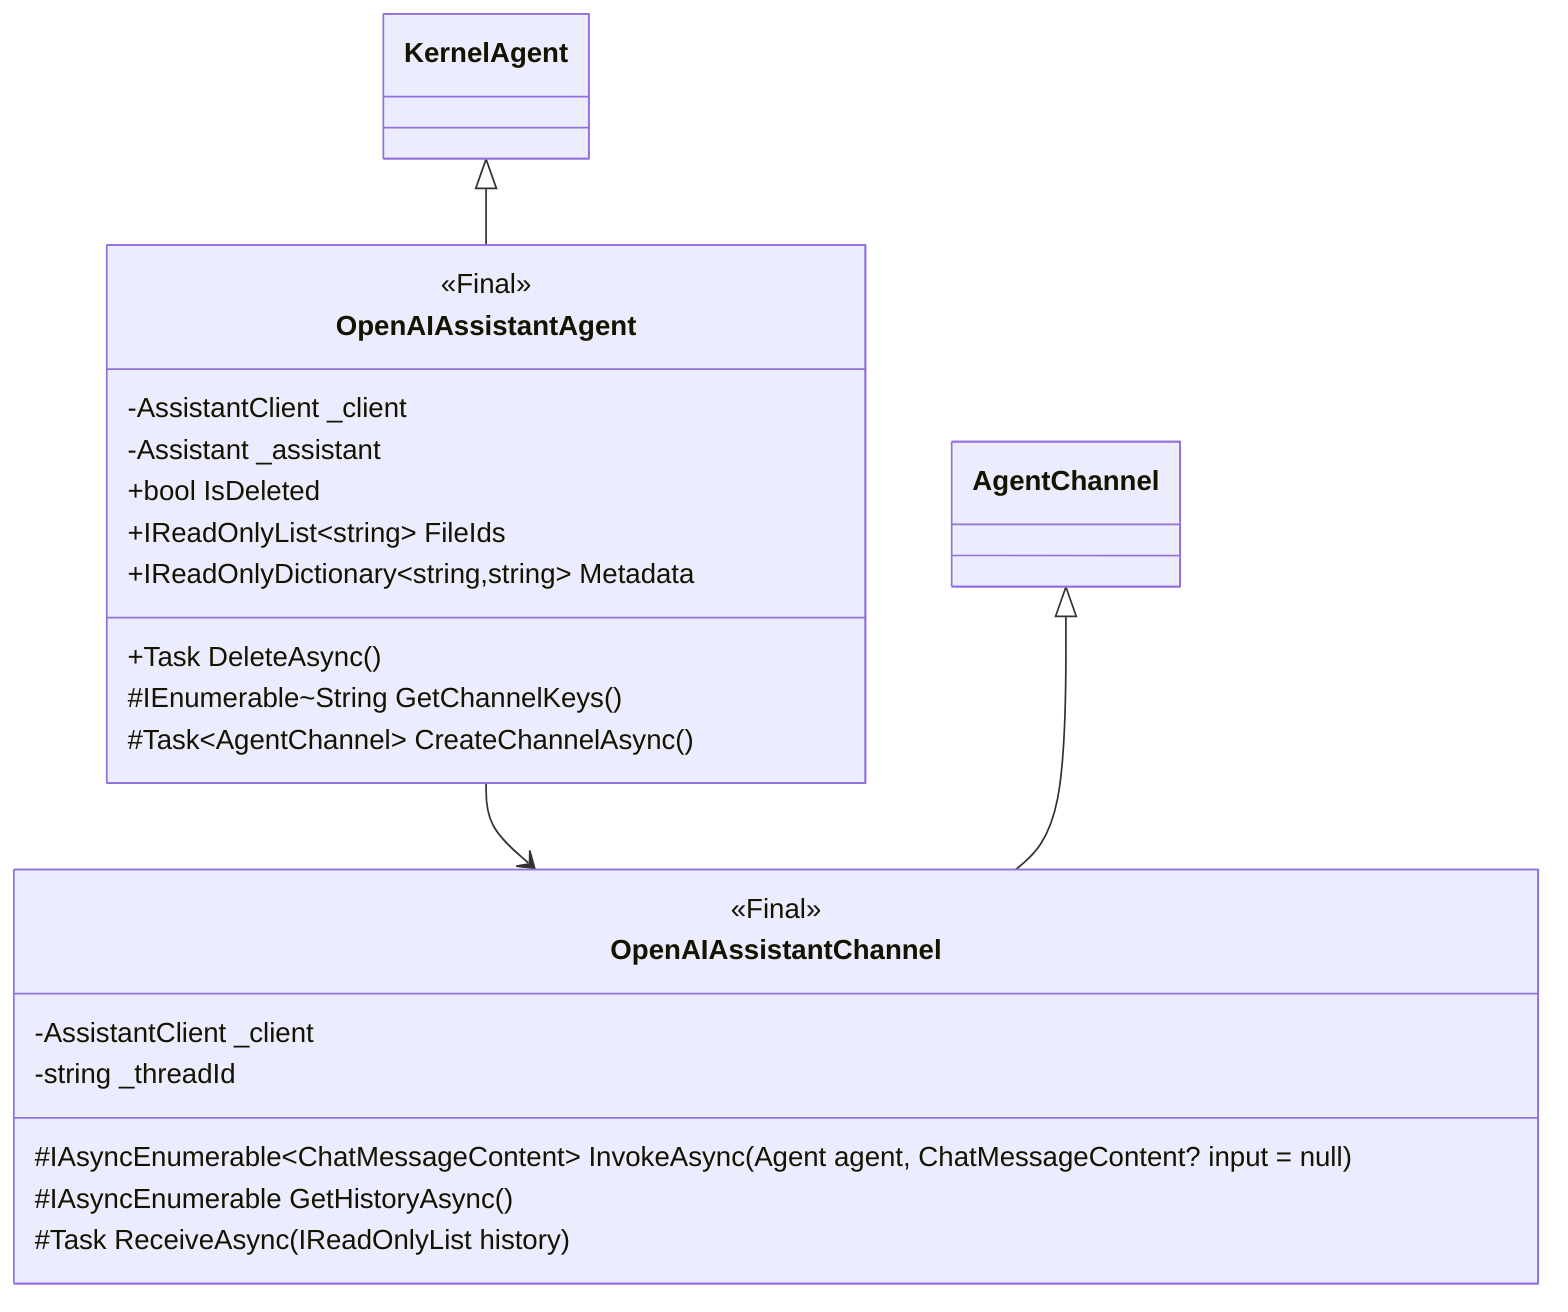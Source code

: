 classDiagram

	Agent

    AgentChannel
	
    KernelAgent <|-- OpenAIAssistantAgent
    OpenAIAssistantAgent --> OpenAIAssistantChannel
    class OpenAIAssistantAgent {
        <<Final>>
        -AssistantClient _client
        -Assistant _assistant
        +bool IsDeleted
        +IReadOnlyList~string~ FileIds
        +IReadOnlyDictionary~string,string~ Metadata
        +Task DeleteAsync()
        #IEnumerable~String GetChannelKeys()
        #Task~AgentChannel~ CreateChannelAsync()
    }

    AgentChannel <|-- OpenAIAssistantChannel
    class OpenAIAssistantChannel {
        <<Final>>
        -AssistantClient _client
        -string _threadId
        #IAsyncEnumerable~ChatMessageContent~ InvokeAsync(Agent agent, ChatMessageContent? input = null)
        #IAsyncEnumerable<ChatMessageContent> GetHistoryAsync()
        #Task ReceiveAsync(IReadOnlyList<ChatMessageContent> history)
    }